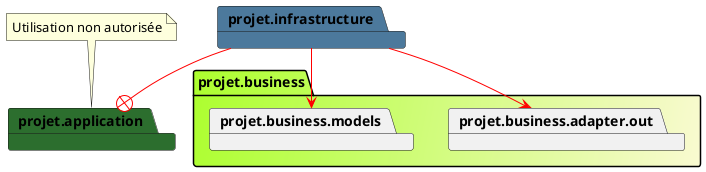 @startuml

package projet.business #GreenYellow/LightGoldenRodYellow {
package projet.business.adapter.out
package projet.business.models
}
package projet.application #2C6E2E {

}
package projet.infrastructure #4C799C {

}
projet.infrastructure -[#red]-> projet.business.adapter.out
projet.infrastructure -[#red]-> projet.business.models
projet.infrastructure -[#red]-+ projet.application
note top of projet.application
Utilisation non autorisée
end note
@enduml
